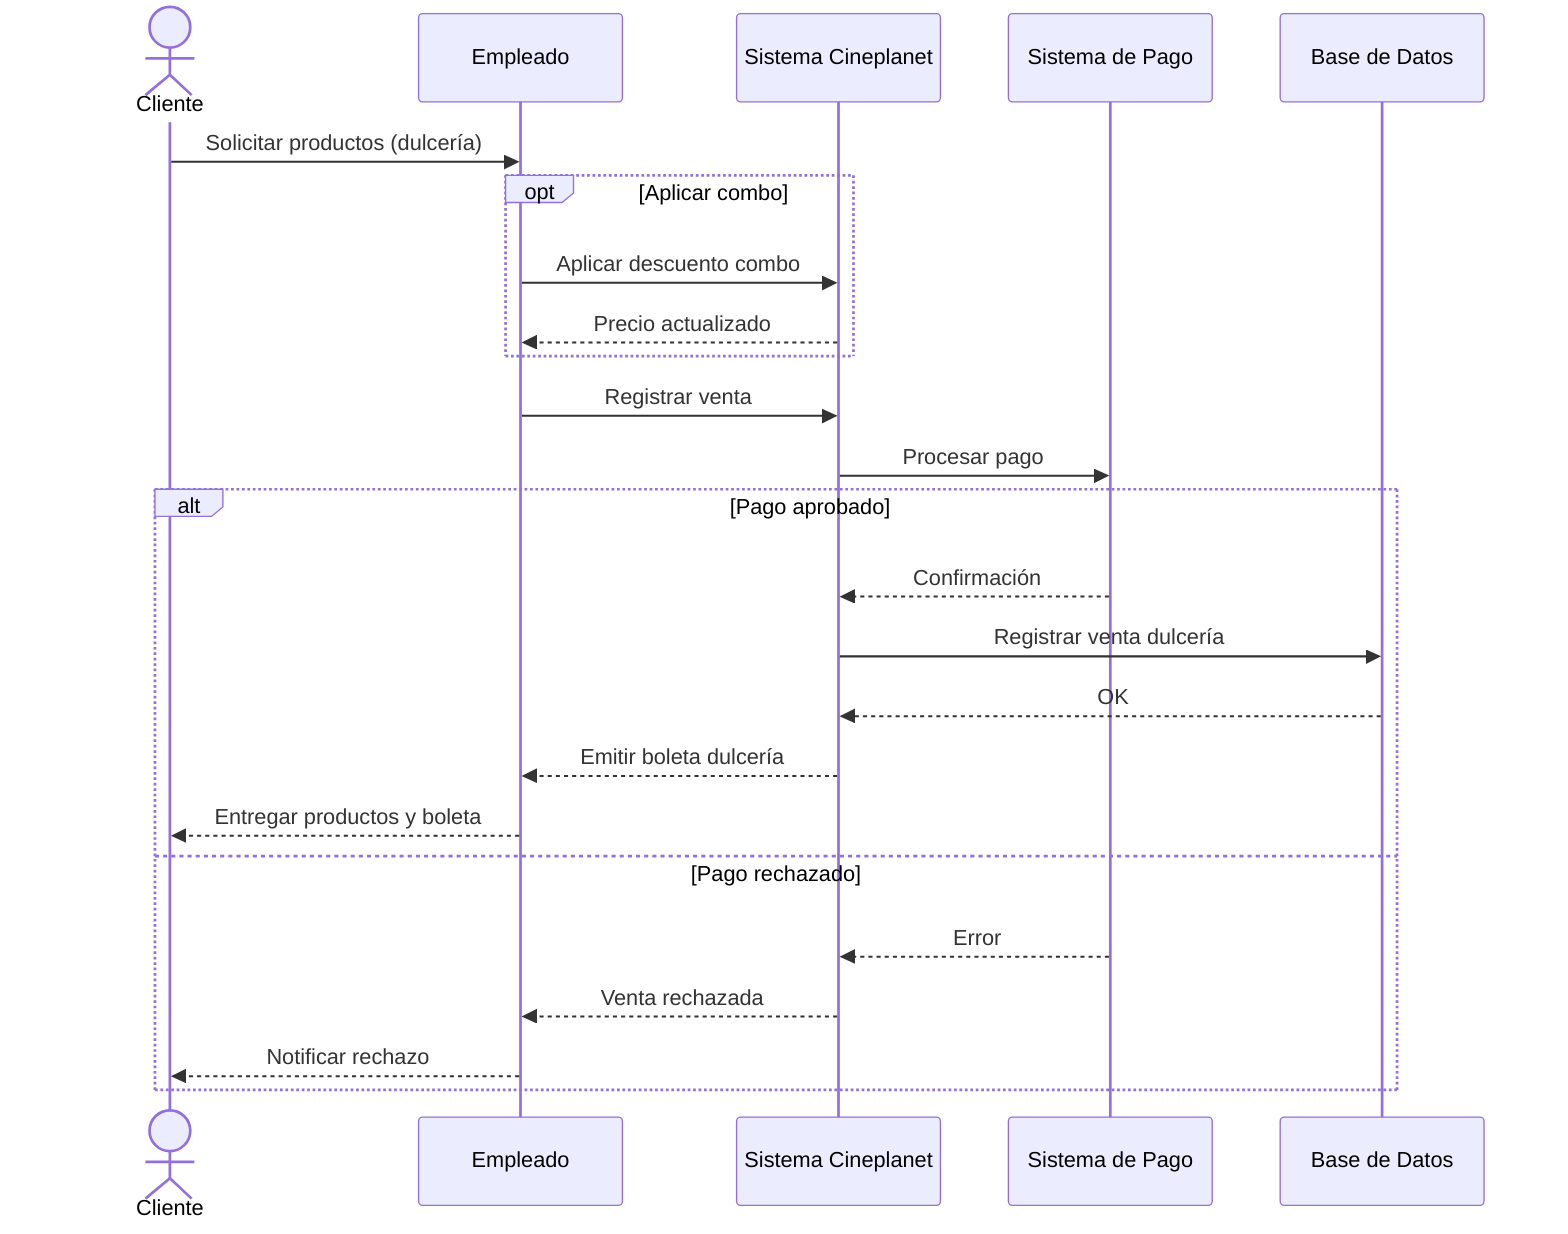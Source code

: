 sequenceDiagram
    actor Cliente
    participant Empleado
    participant Sistema as Sistema Cineplanet
    participant Pago as Sistema de Pago
    participant DB as Base de Datos

    Cliente->>Empleado: Solicitar productos (dulcería)

    opt Aplicar combo
        Empleado->>Sistema: Aplicar descuento combo
        Sistema-->>Empleado: Precio actualizado
    end

    Empleado->>Sistema: Registrar venta
    Sistema->>Pago: Procesar pago
    alt Pago aprobado
        Pago-->>Sistema: Confirmación
        Sistema->>DB: Registrar venta dulcería
        DB-->>Sistema: OK
        Sistema-->>Empleado: Emitir boleta dulcería
        Empleado-->>Cliente: Entregar productos y boleta
    else Pago rechazado
        Pago-->>Sistema: Error
        Sistema-->>Empleado: Venta rechazada
        Empleado-->>Cliente: Notificar rechazo
    end